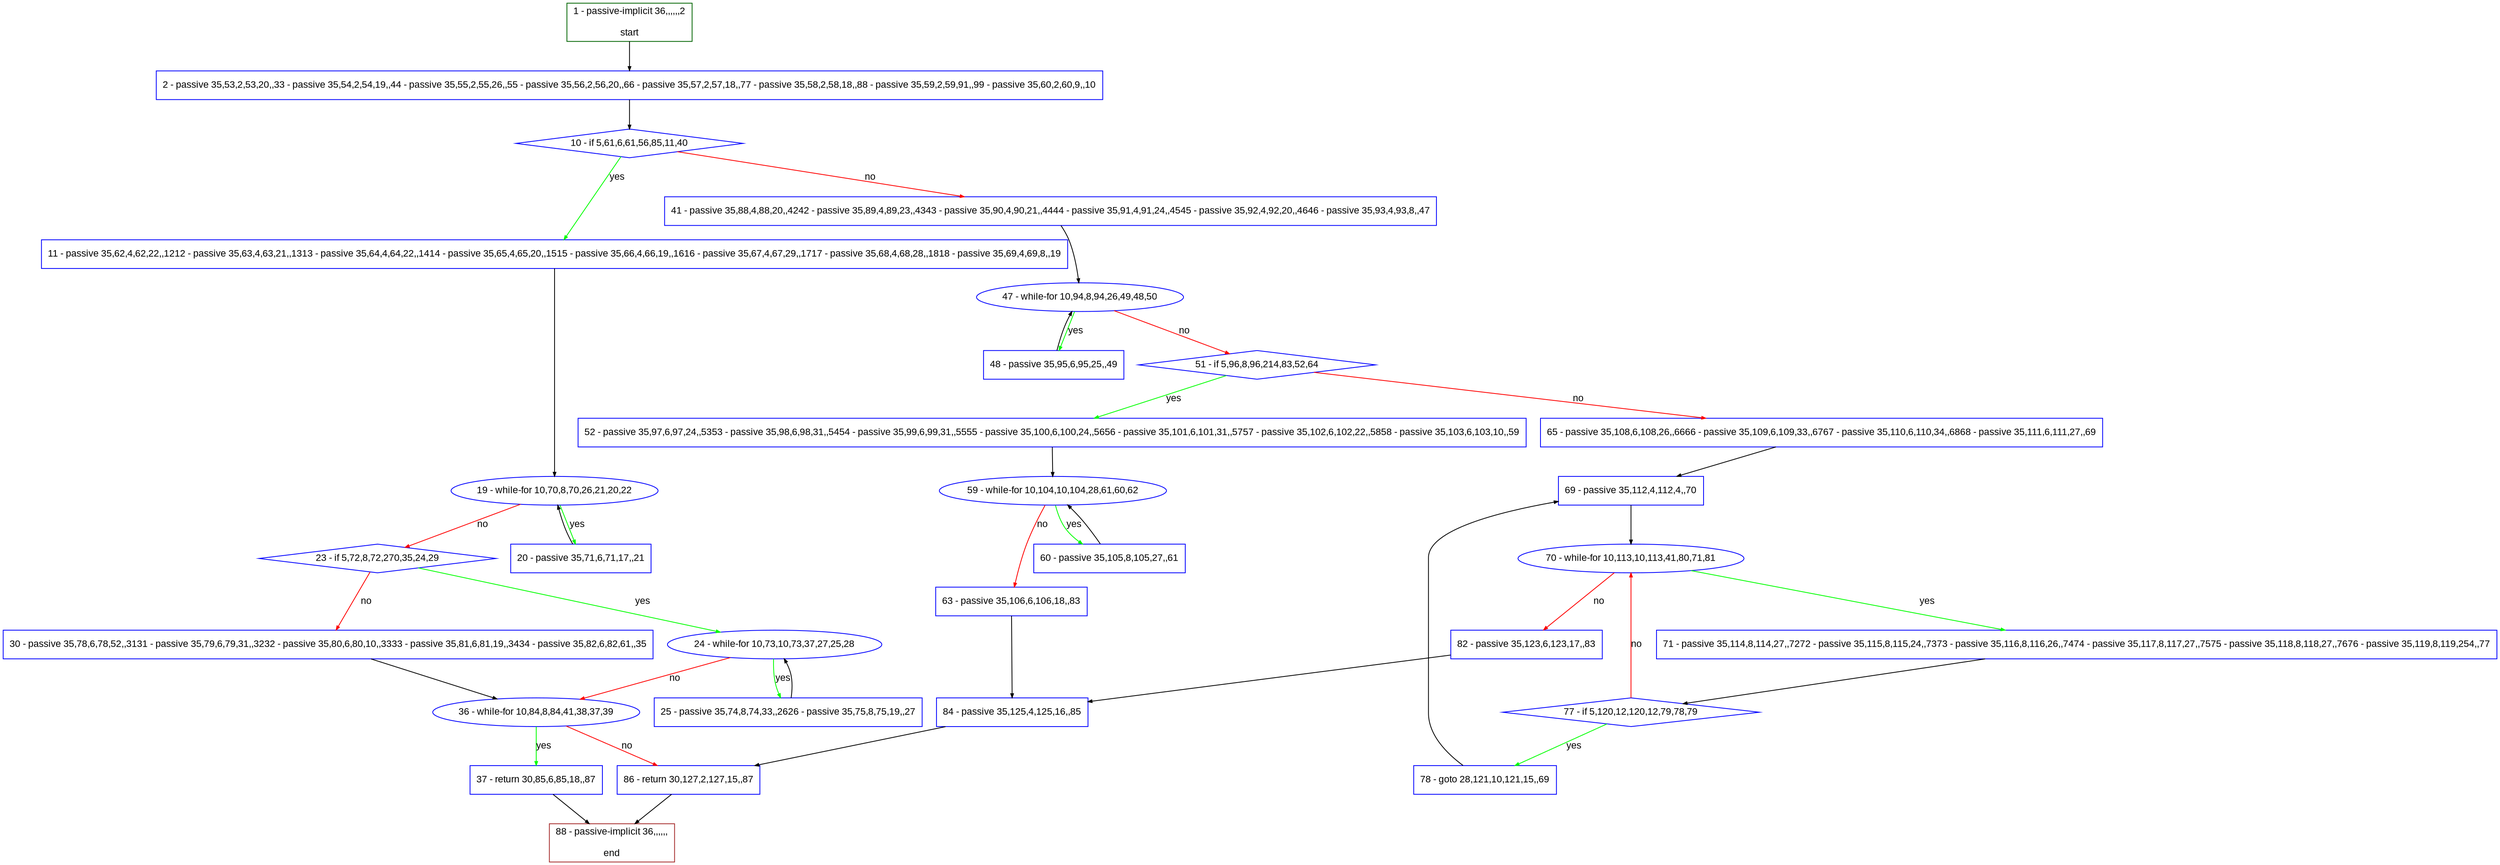 digraph "" {
  graph [pack="true", label="", fontsize="12", packmode="clust", fontname="Arial", fillcolor="#FFFFCC", bgcolor="white", style="rounded,filled", compound="true"];
  node [node_initialized="no", label="", color="grey", fontsize="12", fillcolor="white", fontname="Arial", style="filled", shape="rectangle", compound="true", fixedsize="false"];
  edge [fontcolor="black", arrowhead="normal", arrowtail="none", arrowsize="0.5", ltail="", label="", color="black", fontsize="12", lhead="", fontname="Arial", dir="forward", compound="true"];
  __N1 [label="2 - passive 35,53,2,53,20,,33 - passive 35,54,2,54,19,,44 - passive 35,55,2,55,26,,55 - passive 35,56,2,56,20,,66 - passive 35,57,2,57,18,,77 - passive 35,58,2,58,18,,88 - passive 35,59,2,59,91,,99 - passive 35,60,2,60,9,,10", color="#0000ff", fillcolor="#ffffff", style="filled", shape="box"];
  __N2 [label="1 - passive-implicit 36,,,,,,2\n\nstart", color="#006400", fillcolor="#ffffff", style="filled", shape="box"];
  __N3 [label="10 - if 5,61,6,61,56,85,11,40", color="#0000ff", fillcolor="#ffffff", style="filled", shape="diamond"];
  __N4 [label="11 - passive 35,62,4,62,22,,1212 - passive 35,63,4,63,21,,1313 - passive 35,64,4,64,22,,1414 - passive 35,65,4,65,20,,1515 - passive 35,66,4,66,19,,1616 - passive 35,67,4,67,29,,1717 - passive 35,68,4,68,28,,1818 - passive 35,69,4,69,8,,19", color="#0000ff", fillcolor="#ffffff", style="filled", shape="box"];
  __N5 [label="41 - passive 35,88,4,88,20,,4242 - passive 35,89,4,89,23,,4343 - passive 35,90,4,90,21,,4444 - passive 35,91,4,91,24,,4545 - passive 35,92,4,92,20,,4646 - passive 35,93,4,93,8,,47", color="#0000ff", fillcolor="#ffffff", style="filled", shape="box"];
  __N6 [label="19 - while-for 10,70,8,70,26,21,20,22", color="#0000ff", fillcolor="#ffffff", style="filled", shape="oval"];
  __N7 [label="20 - passive 35,71,6,71,17,,21", color="#0000ff", fillcolor="#ffffff", style="filled", shape="box"];
  __N8 [label="23 - if 5,72,8,72,270,35,24,29", color="#0000ff", fillcolor="#ffffff", style="filled", shape="diamond"];
  __N9 [label="24 - while-for 10,73,10,73,37,27,25,28", color="#0000ff", fillcolor="#ffffff", style="filled", shape="oval"];
  __N10 [label="30 - passive 35,78,6,78,52,,3131 - passive 35,79,6,79,31,,3232 - passive 35,80,6,80,10,,3333 - passive 35,81,6,81,19,,3434 - passive 35,82,6,82,61,,35", color="#0000ff", fillcolor="#ffffff", style="filled", shape="box"];
  __N11 [label="25 - passive 35,74,8,74,33,,2626 - passive 35,75,8,75,19,,27", color="#0000ff", fillcolor="#ffffff", style="filled", shape="box"];
  __N12 [label="36 - while-for 10,84,8,84,41,38,37,39", color="#0000ff", fillcolor="#ffffff", style="filled", shape="oval"];
  __N13 [label="37 - return 30,85,6,85,18,,87", color="#0000ff", fillcolor="#ffffff", style="filled", shape="box"];
  __N14 [label="86 - return 30,127,2,127,15,,87", color="#0000ff", fillcolor="#ffffff", style="filled", shape="box"];
  __N15 [label="88 - passive-implicit 36,,,,,,\n\nend", color="#a52a2a", fillcolor="#ffffff", style="filled", shape="box"];
  __N16 [label="47 - while-for 10,94,8,94,26,49,48,50", color="#0000ff", fillcolor="#ffffff", style="filled", shape="oval"];
  __N17 [label="48 - passive 35,95,6,95,25,,49", color="#0000ff", fillcolor="#ffffff", style="filled", shape="box"];
  __N18 [label="51 - if 5,96,8,96,214,83,52,64", color="#0000ff", fillcolor="#ffffff", style="filled", shape="diamond"];
  __N19 [label="52 - passive 35,97,6,97,24,,5353 - passive 35,98,6,98,31,,5454 - passive 35,99,6,99,31,,5555 - passive 35,100,6,100,24,,5656 - passive 35,101,6,101,31,,5757 - passive 35,102,6,102,22,,5858 - passive 35,103,6,103,10,,59", color="#0000ff", fillcolor="#ffffff", style="filled", shape="box"];
  __N20 [label="65 - passive 35,108,6,108,26,,6666 - passive 35,109,6,109,33,,6767 - passive 35,110,6,110,34,,6868 - passive 35,111,6,111,27,,69", color="#0000ff", fillcolor="#ffffff", style="filled", shape="box"];
  __N21 [label="59 - while-for 10,104,10,104,28,61,60,62", color="#0000ff", fillcolor="#ffffff", style="filled", shape="oval"];
  __N22 [label="60 - passive 35,105,8,105,27,,61", color="#0000ff", fillcolor="#ffffff", style="filled", shape="box"];
  __N23 [label="63 - passive 35,106,6,106,18,,83", color="#0000ff", fillcolor="#ffffff", style="filled", shape="box"];
  __N24 [label="84 - passive 35,125,4,125,16,,85", color="#0000ff", fillcolor="#ffffff", style="filled", shape="box"];
  __N25 [label="69 - passive 35,112,4,112,4,,70", color="#0000ff", fillcolor="#ffffff", style="filled", shape="box"];
  __N26 [label="70 - while-for 10,113,10,113,41,80,71,81", color="#0000ff", fillcolor="#ffffff", style="filled", shape="oval"];
  __N27 [label="71 - passive 35,114,8,114,27,,7272 - passive 35,115,8,115,24,,7373 - passive 35,116,8,116,26,,7474 - passive 35,117,8,117,27,,7575 - passive 35,118,8,118,27,,7676 - passive 35,119,8,119,254,,77", color="#0000ff", fillcolor="#ffffff", style="filled", shape="box"];
  __N28 [label="82 - passive 35,123,6,123,17,,83", color="#0000ff", fillcolor="#ffffff", style="filled", shape="box"];
  __N29 [label="77 - if 5,120,12,120,12,79,78,79", color="#0000ff", fillcolor="#ffffff", style="filled", shape="diamond"];
  __N30 [label="78 - goto 28,121,10,121,15,,69", color="#0000ff", fillcolor="#ffffff", style="filled", shape="box"];
  __N2 -> __N1 [arrowhead="normal", arrowtail="none", color="#000000", label="", dir="forward"];
  __N1 -> __N3 [arrowhead="normal", arrowtail="none", color="#000000", label="", dir="forward"];
  __N3 -> __N4 [arrowhead="normal", arrowtail="none", color="#00ff00", label="yes", dir="forward"];
  __N3 -> __N5 [arrowhead="normal", arrowtail="none", color="#ff0000", label="no", dir="forward"];
  __N4 -> __N6 [arrowhead="normal", arrowtail="none", color="#000000", label="", dir="forward"];
  __N6 -> __N7 [arrowhead="normal", arrowtail="none", color="#00ff00", label="yes", dir="forward"];
  __N7 -> __N6 [arrowhead="normal", arrowtail="none", color="#000000", label="", dir="forward"];
  __N6 -> __N8 [arrowhead="normal", arrowtail="none", color="#ff0000", label="no", dir="forward"];
  __N8 -> __N9 [arrowhead="normal", arrowtail="none", color="#00ff00", label="yes", dir="forward"];
  __N8 -> __N10 [arrowhead="normal", arrowtail="none", color="#ff0000", label="no", dir="forward"];
  __N9 -> __N11 [arrowhead="normal", arrowtail="none", color="#00ff00", label="yes", dir="forward"];
  __N11 -> __N9 [arrowhead="normal", arrowtail="none", color="#000000", label="", dir="forward"];
  __N9 -> __N12 [arrowhead="normal", arrowtail="none", color="#ff0000", label="no", dir="forward"];
  __N10 -> __N12 [arrowhead="normal", arrowtail="none", color="#000000", label="", dir="forward"];
  __N12 -> __N13 [arrowhead="normal", arrowtail="none", color="#00ff00", label="yes", dir="forward"];
  __N12 -> __N14 [arrowhead="normal", arrowtail="none", color="#ff0000", label="no", dir="forward"];
  __N13 -> __N15 [arrowhead="normal", arrowtail="none", color="#000000", label="", dir="forward"];
  __N5 -> __N16 [arrowhead="normal", arrowtail="none", color="#000000", label="", dir="forward"];
  __N16 -> __N17 [arrowhead="normal", arrowtail="none", color="#00ff00", label="yes", dir="forward"];
  __N17 -> __N16 [arrowhead="normal", arrowtail="none", color="#000000", label="", dir="forward"];
  __N16 -> __N18 [arrowhead="normal", arrowtail="none", color="#ff0000", label="no", dir="forward"];
  __N18 -> __N19 [arrowhead="normal", arrowtail="none", color="#00ff00", label="yes", dir="forward"];
  __N18 -> __N20 [arrowhead="normal", arrowtail="none", color="#ff0000", label="no", dir="forward"];
  __N19 -> __N21 [arrowhead="normal", arrowtail="none", color="#000000", label="", dir="forward"];
  __N21 -> __N22 [arrowhead="normal", arrowtail="none", color="#00ff00", label="yes", dir="forward"];
  __N22 -> __N21 [arrowhead="normal", arrowtail="none", color="#000000", label="", dir="forward"];
  __N21 -> __N23 [arrowhead="normal", arrowtail="none", color="#ff0000", label="no", dir="forward"];
  __N23 -> __N24 [arrowhead="normal", arrowtail="none", color="#000000", label="", dir="forward"];
  __N20 -> __N25 [arrowhead="normal", arrowtail="none", color="#000000", label="", dir="forward"];
  __N25 -> __N26 [arrowhead="normal", arrowtail="none", color="#000000", label="", dir="forward"];
  __N26 -> __N27 [arrowhead="normal", arrowtail="none", color="#00ff00", label="yes", dir="forward"];
  __N26 -> __N28 [arrowhead="normal", arrowtail="none", color="#ff0000", label="no", dir="forward"];
  __N27 -> __N29 [arrowhead="normal", arrowtail="none", color="#000000", label="", dir="forward"];
  __N29 -> __N26 [arrowhead="normal", arrowtail="none", color="#ff0000", label="no", dir="forward"];
  __N29 -> __N30 [arrowhead="normal", arrowtail="none", color="#00ff00", label="yes", dir="forward"];
  __N30 -> __N25 [arrowhead="normal", arrowtail="none", color="#000000", label="", dir="forward"];
  __N28 -> __N24 [arrowhead="normal", arrowtail="none", color="#000000", label="", dir="forward"];
  __N24 -> __N14 [arrowhead="normal", arrowtail="none", color="#000000", label="", dir="forward"];
  __N14 -> __N15 [arrowhead="normal", arrowtail="none", color="#000000", label="", dir="forward"];
}
